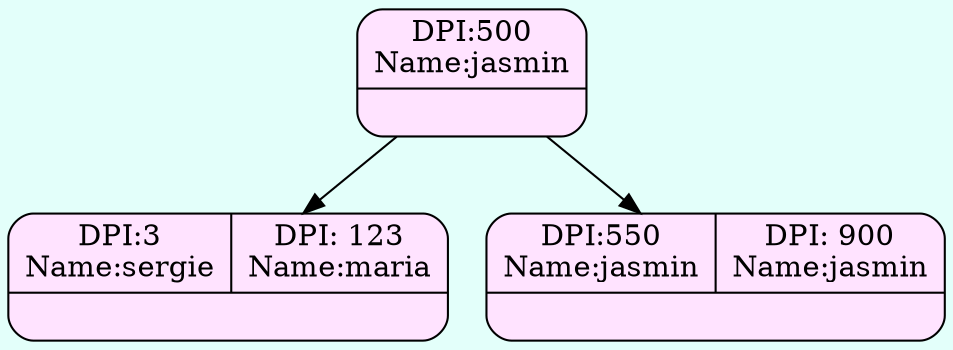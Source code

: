 digraph structs {
  bgcolor = "#E3FFFA"
 node [shape=Mrecord fillcolor="#FFE3FF" style =filled];
struct1018473880[label="{{DPI:500\nName:jasmin}|<here>}"];
struct810676208[label="{{DPI:3\nName:sergie|DPI: 123\nName:maria}|<here>}"];
struct1482209435[label="{{DPI:550\nName:jasmin|DPI: 900\nName:jasmin}|<here>}"];

struct1018473880->struct810676208;
struct1018473880->struct1482209435;
}